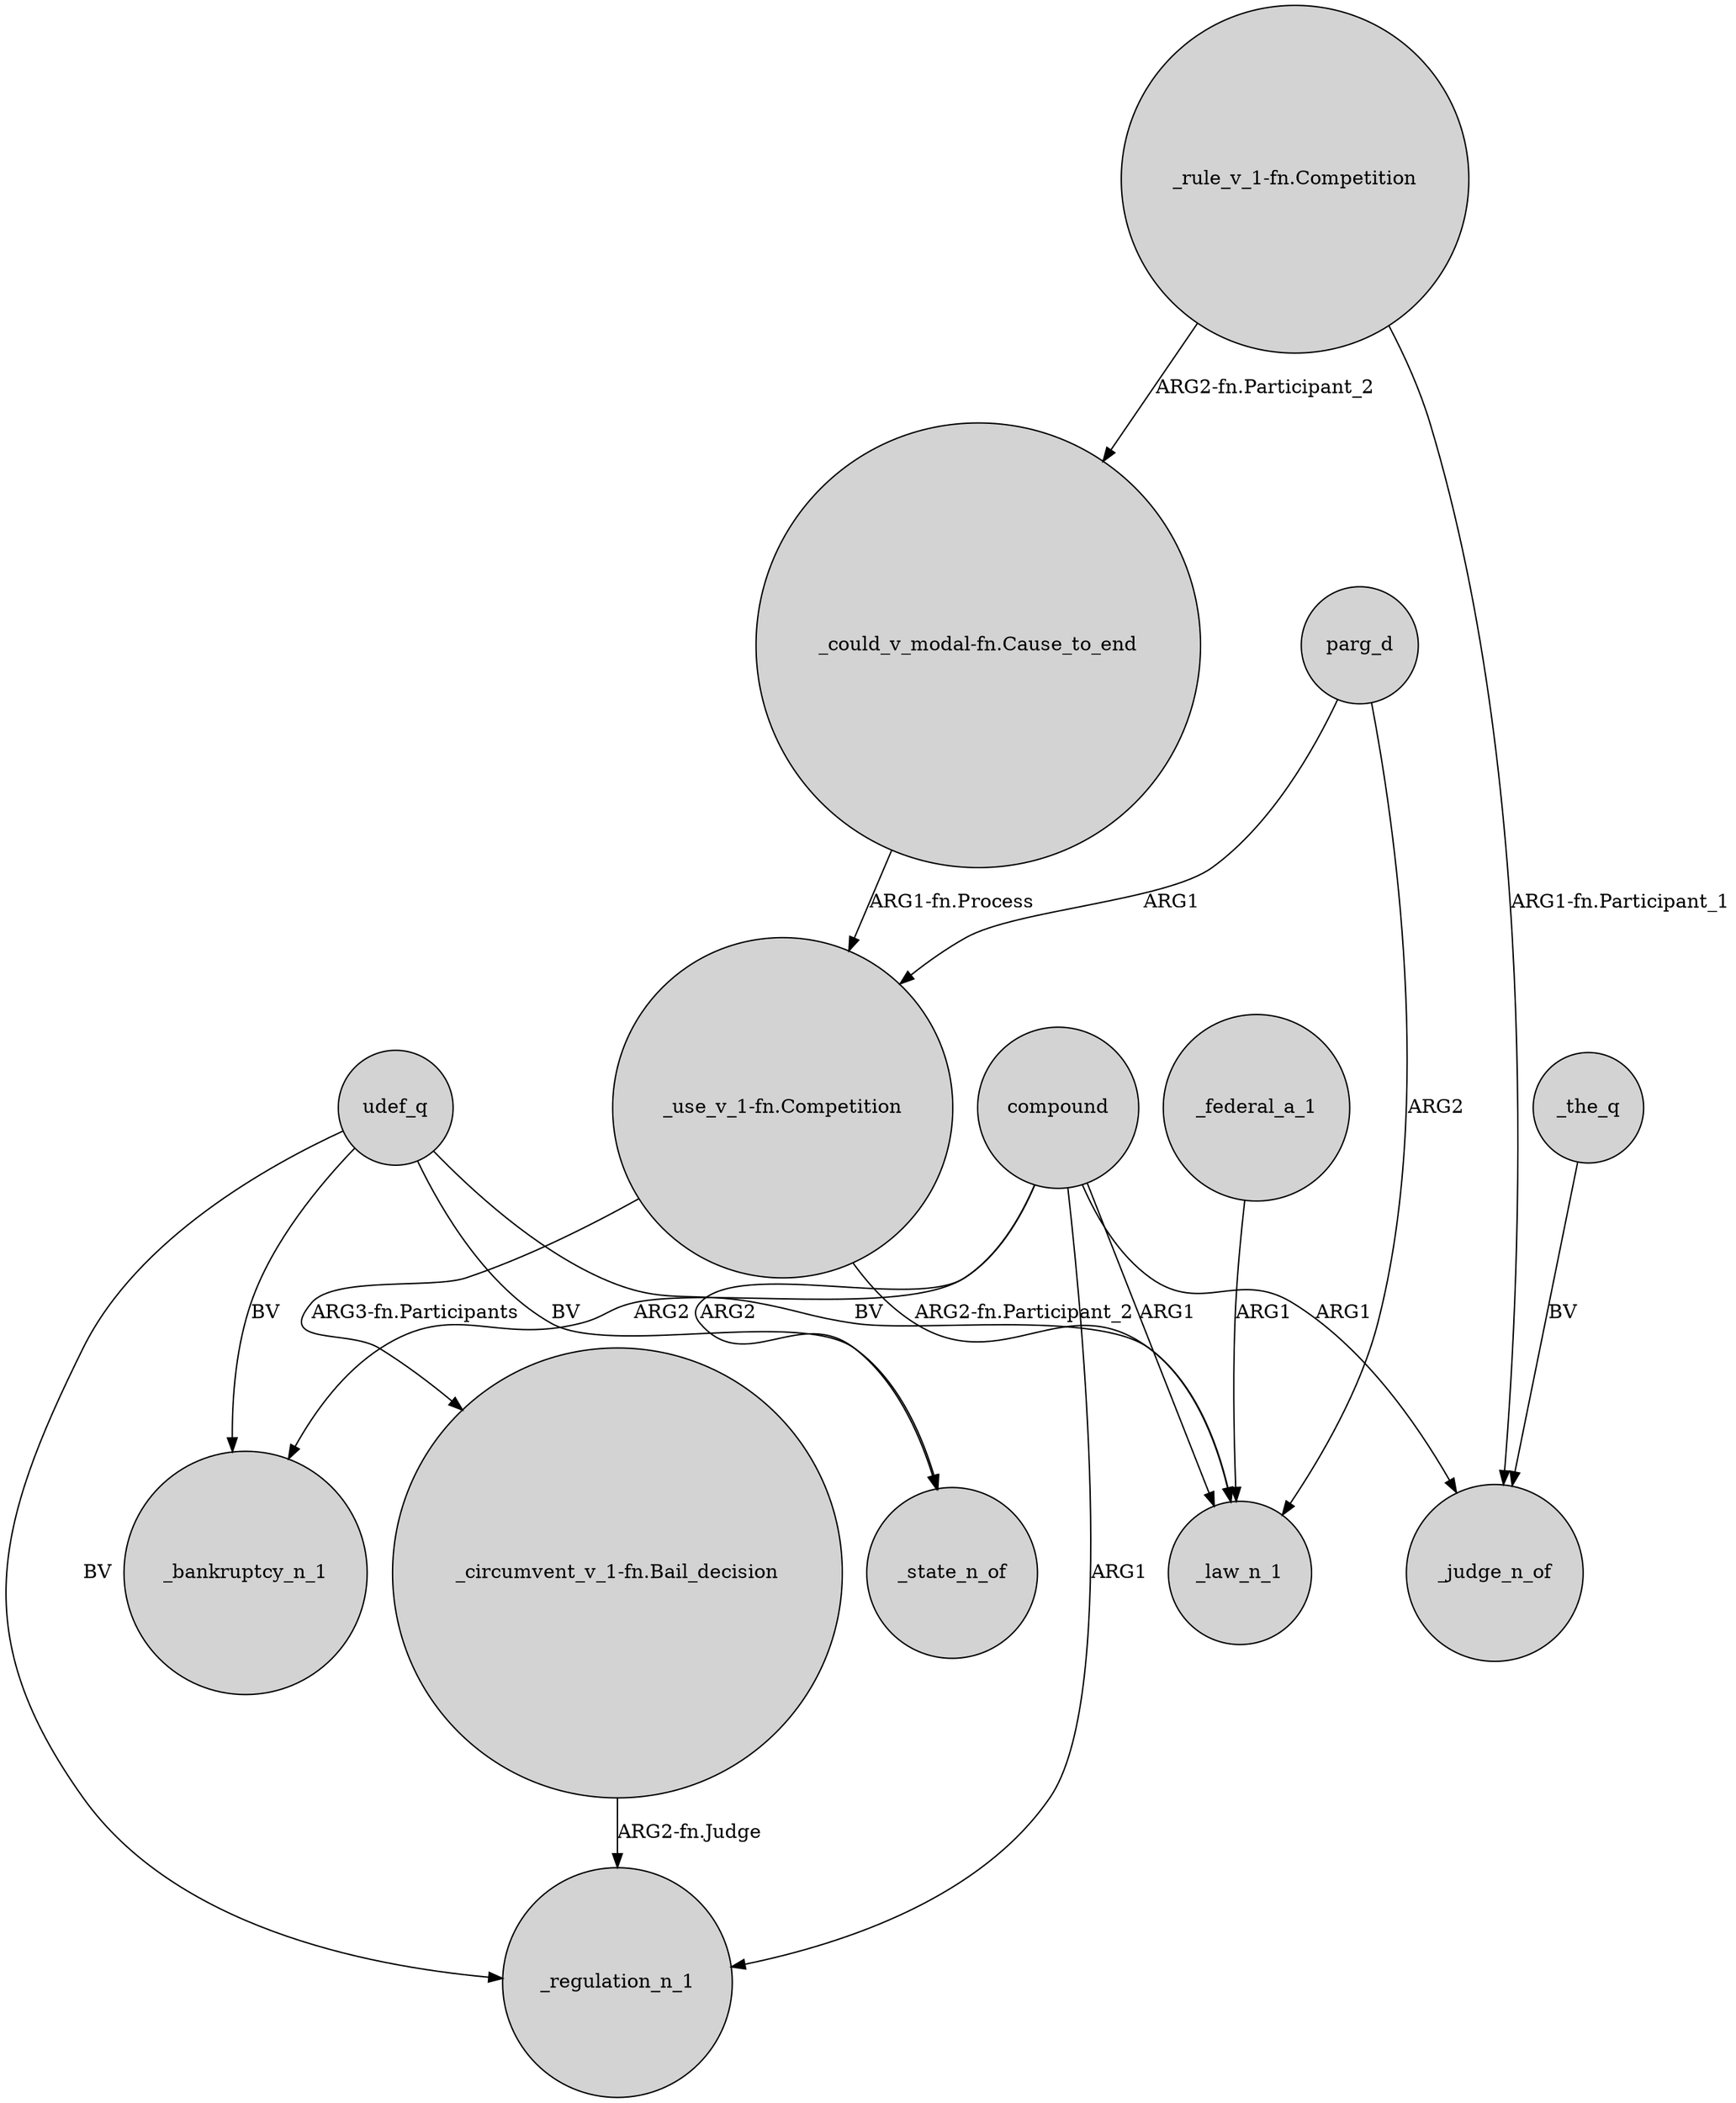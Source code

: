 digraph {
	node [shape=circle style=filled]
	"_rule_v_1-fn.Competition" -> "_could_v_modal-fn.Cause_to_end" [label="ARG2-fn.Participant_2"]
	"_could_v_modal-fn.Cause_to_end" -> "_use_v_1-fn.Competition" [label="ARG1-fn.Process"]
	"_use_v_1-fn.Competition" -> "_circumvent_v_1-fn.Bail_decision" [label="ARG3-fn.Participants"]
	"_circumvent_v_1-fn.Bail_decision" -> _regulation_n_1 [label="ARG2-fn.Judge"]
	compound -> _bankruptcy_n_1 [label=ARG2]
	parg_d -> "_use_v_1-fn.Competition" [label=ARG1]
	"_use_v_1-fn.Competition" -> _law_n_1 [label="ARG2-fn.Participant_2"]
	udef_q -> _state_n_of [label=BV]
	compound -> _regulation_n_1 [label=ARG1]
	"_rule_v_1-fn.Competition" -> _judge_n_of [label="ARG1-fn.Participant_1"]
	parg_d -> _law_n_1 [label=ARG2]
	_the_q -> _judge_n_of [label=BV]
	udef_q -> _regulation_n_1 [label=BV]
	compound -> _law_n_1 [label=ARG1]
	udef_q -> _bankruptcy_n_1 [label=BV]
	compound -> _state_n_of [label=ARG2]
	compound -> _judge_n_of [label=ARG1]
	udef_q -> _law_n_1 [label=BV]
	_federal_a_1 -> _law_n_1 [label=ARG1]
}
